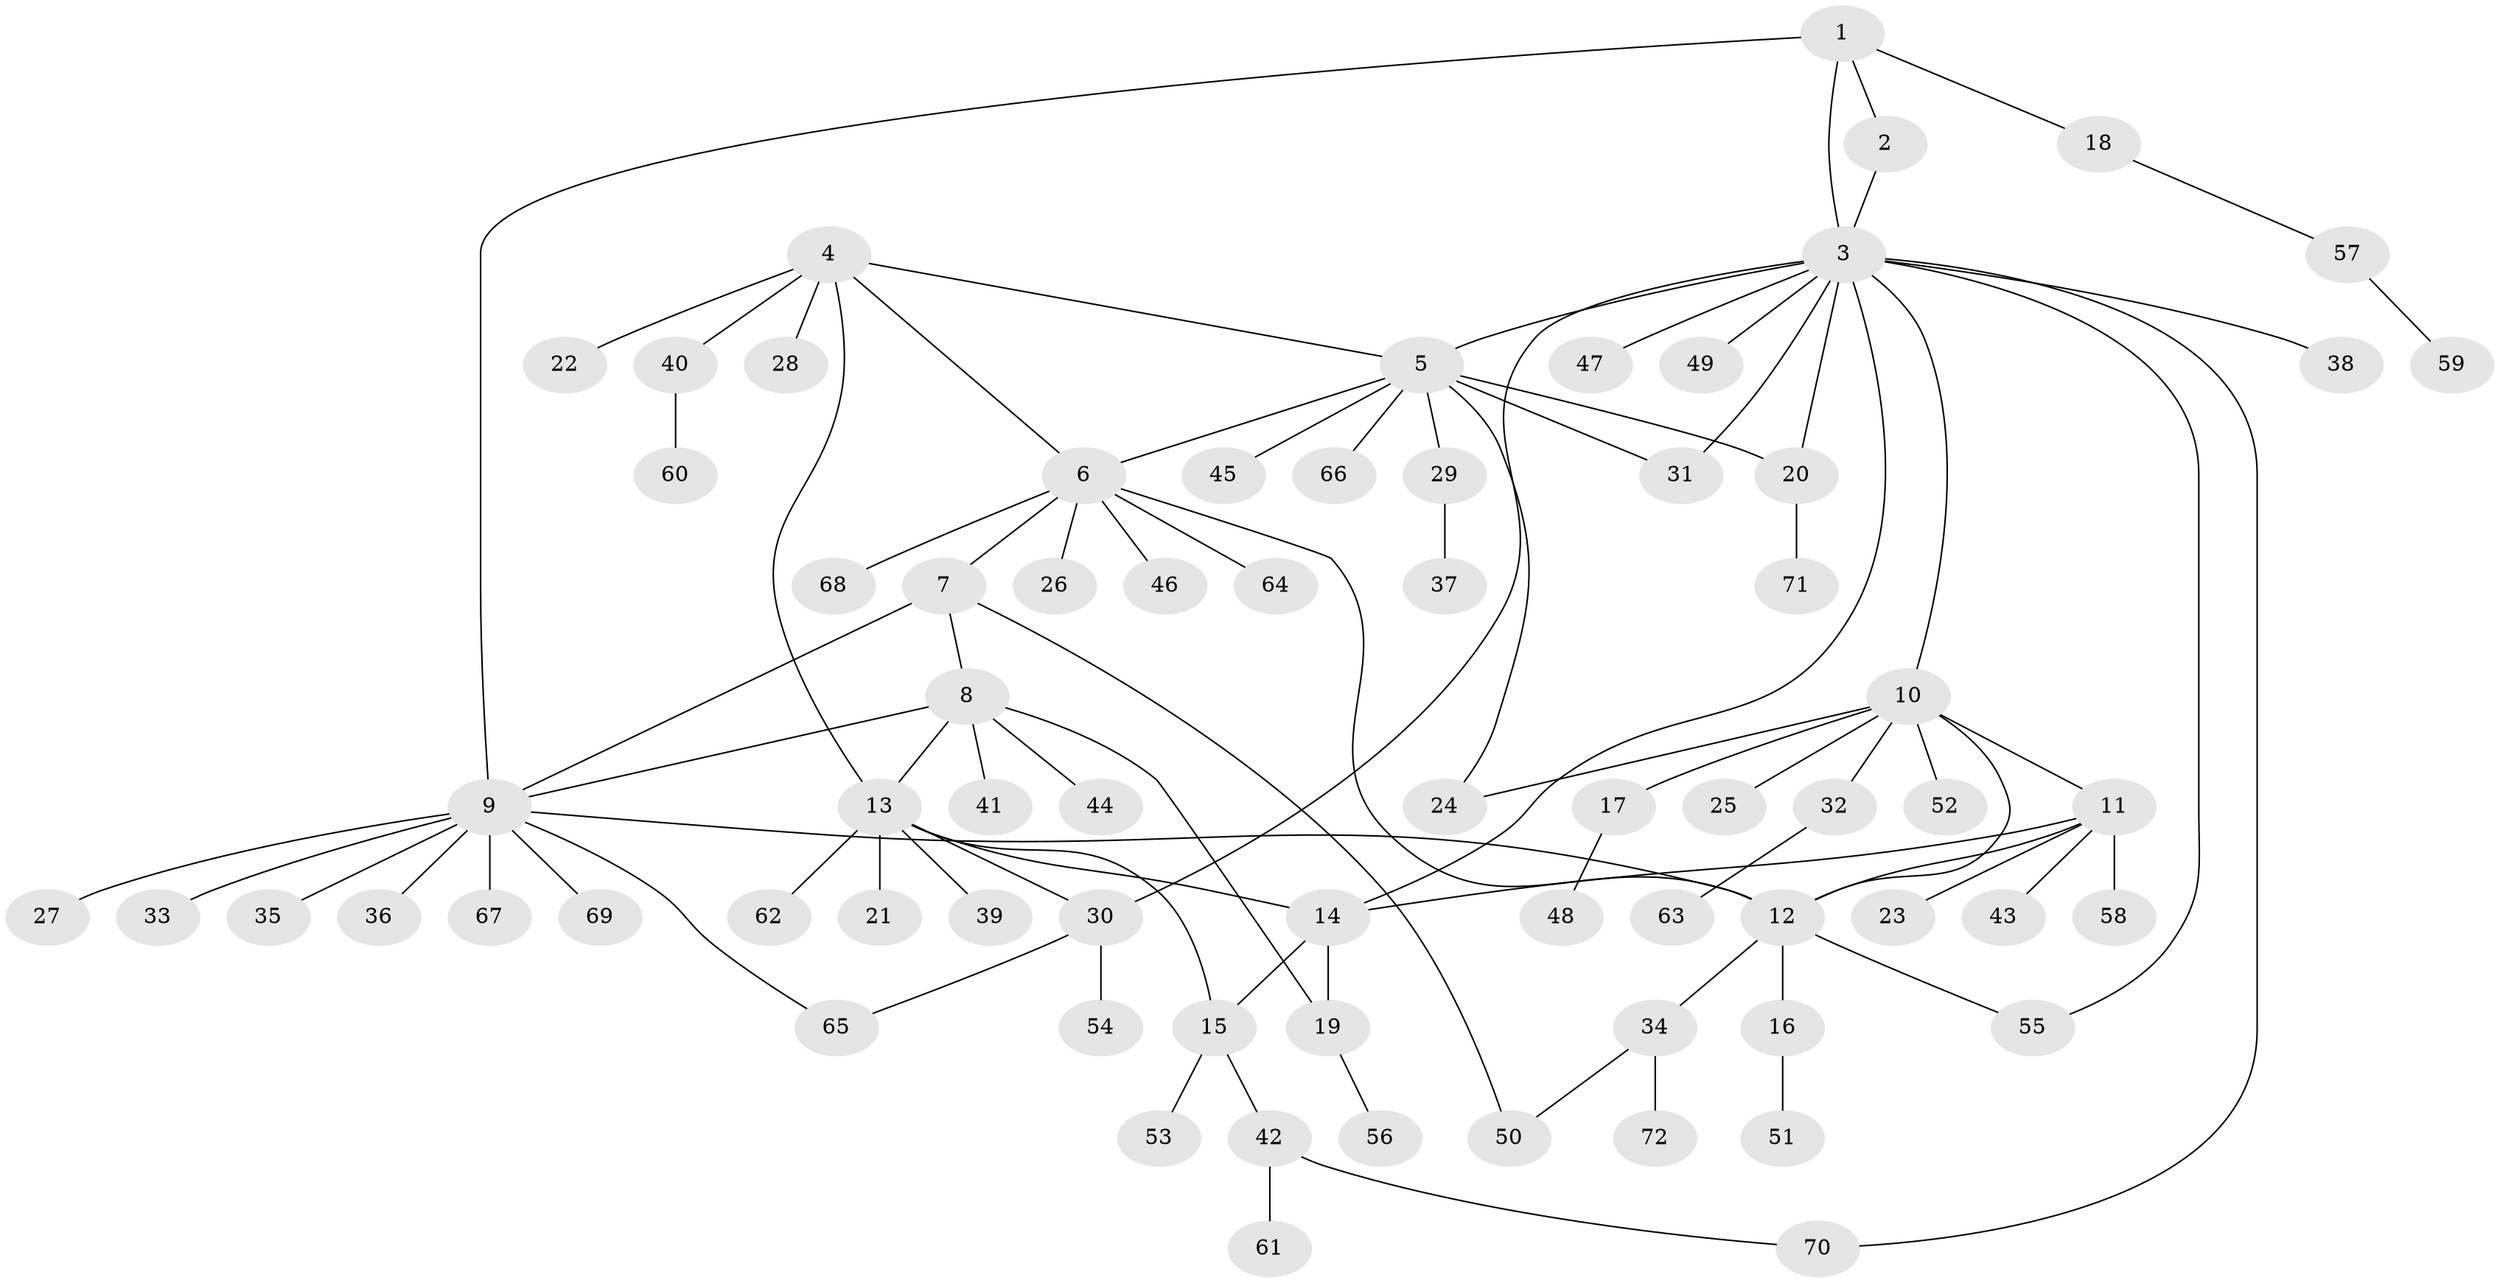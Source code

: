 // coarse degree distribution, {3: 0.0196078431372549, 11: 0.0392156862745098, 5: 0.0392156862745098, 9: 0.0196078431372549, 7: 0.0392156862745098, 4: 0.0392156862745098, 10: 0.0196078431372549, 8: 0.0196078431372549, 6: 0.0196078431372549, 1: 0.5882352941176471, 2: 0.1568627450980392}
// Generated by graph-tools (version 1.1) at 2025/52/02/27/25 19:52:14]
// undirected, 72 vertices, 91 edges
graph export_dot {
graph [start="1"]
  node [color=gray90,style=filled];
  1;
  2;
  3;
  4;
  5;
  6;
  7;
  8;
  9;
  10;
  11;
  12;
  13;
  14;
  15;
  16;
  17;
  18;
  19;
  20;
  21;
  22;
  23;
  24;
  25;
  26;
  27;
  28;
  29;
  30;
  31;
  32;
  33;
  34;
  35;
  36;
  37;
  38;
  39;
  40;
  41;
  42;
  43;
  44;
  45;
  46;
  47;
  48;
  49;
  50;
  51;
  52;
  53;
  54;
  55;
  56;
  57;
  58;
  59;
  60;
  61;
  62;
  63;
  64;
  65;
  66;
  67;
  68;
  69;
  70;
  71;
  72;
  1 -- 2;
  1 -- 3;
  1 -- 9;
  1 -- 18;
  2 -- 3;
  3 -- 5;
  3 -- 10;
  3 -- 14;
  3 -- 20;
  3 -- 30;
  3 -- 31;
  3 -- 38;
  3 -- 47;
  3 -- 49;
  3 -- 55;
  3 -- 70;
  4 -- 5;
  4 -- 6;
  4 -- 13;
  4 -- 22;
  4 -- 28;
  4 -- 40;
  5 -- 6;
  5 -- 20;
  5 -- 24;
  5 -- 29;
  5 -- 31;
  5 -- 45;
  5 -- 66;
  6 -- 7;
  6 -- 12;
  6 -- 26;
  6 -- 46;
  6 -- 64;
  6 -- 68;
  7 -- 8;
  7 -- 9;
  7 -- 50;
  8 -- 9;
  8 -- 13;
  8 -- 19;
  8 -- 41;
  8 -- 44;
  9 -- 12;
  9 -- 27;
  9 -- 33;
  9 -- 35;
  9 -- 36;
  9 -- 65;
  9 -- 67;
  9 -- 69;
  10 -- 11;
  10 -- 12;
  10 -- 17;
  10 -- 24;
  10 -- 25;
  10 -- 32;
  10 -- 52;
  11 -- 12;
  11 -- 14;
  11 -- 23;
  11 -- 43;
  11 -- 58;
  12 -- 16;
  12 -- 34;
  12 -- 55;
  13 -- 14;
  13 -- 15;
  13 -- 21;
  13 -- 30;
  13 -- 39;
  13 -- 62;
  14 -- 15;
  14 -- 19;
  15 -- 42;
  15 -- 53;
  16 -- 51;
  17 -- 48;
  18 -- 57;
  19 -- 56;
  20 -- 71;
  29 -- 37;
  30 -- 54;
  30 -- 65;
  32 -- 63;
  34 -- 50;
  34 -- 72;
  40 -- 60;
  42 -- 61;
  42 -- 70;
  57 -- 59;
}

